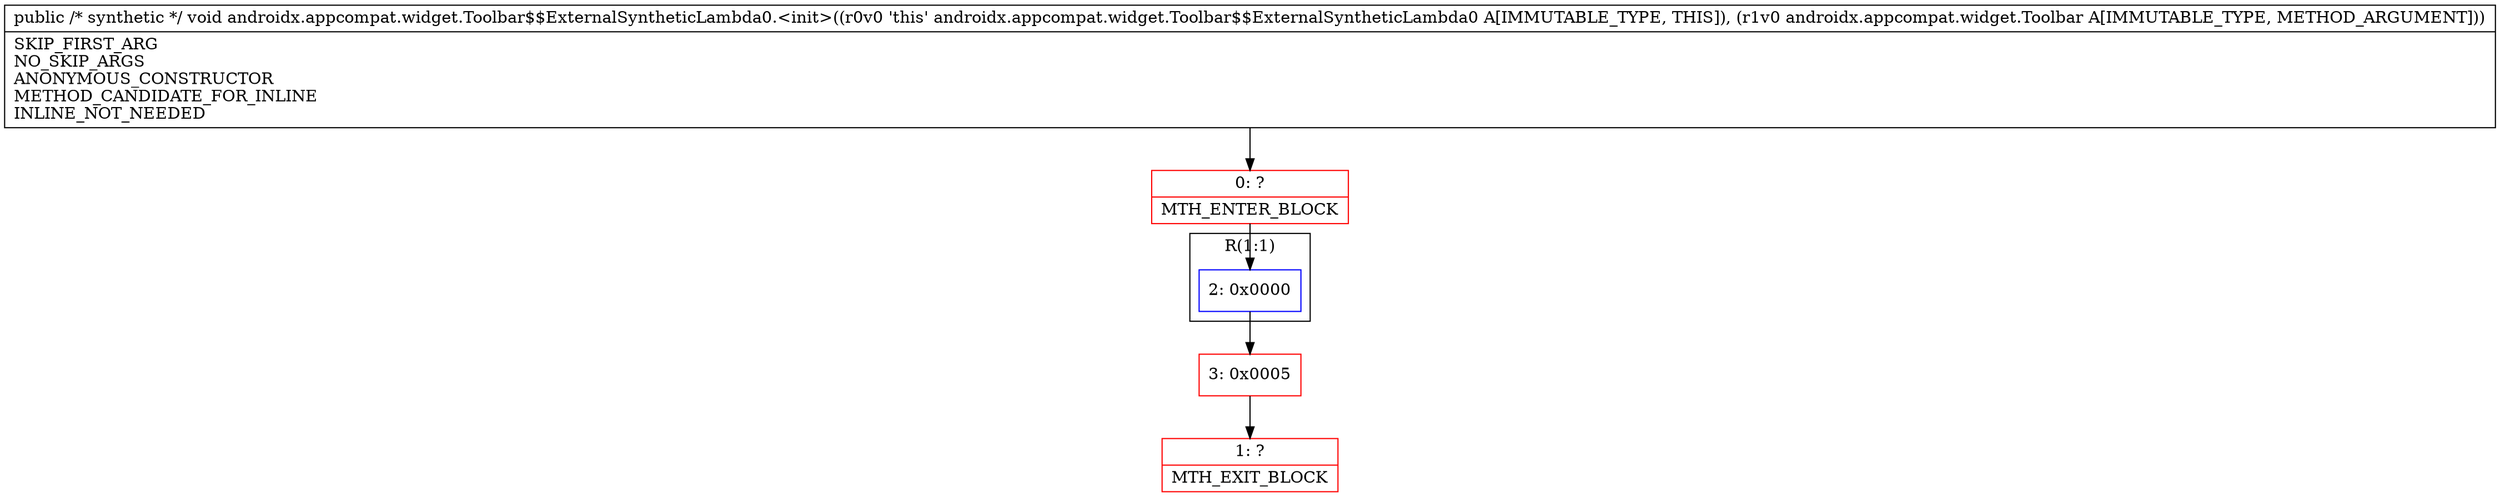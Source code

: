 digraph "CFG forandroidx.appcompat.widget.Toolbar$$ExternalSyntheticLambda0.\<init\>(Landroidx\/appcompat\/widget\/Toolbar;)V" {
subgraph cluster_Region_119679054 {
label = "R(1:1)";
node [shape=record,color=blue];
Node_2 [shape=record,label="{2\:\ 0x0000}"];
}
Node_0 [shape=record,color=red,label="{0\:\ ?|MTH_ENTER_BLOCK\l}"];
Node_3 [shape=record,color=red,label="{3\:\ 0x0005}"];
Node_1 [shape=record,color=red,label="{1\:\ ?|MTH_EXIT_BLOCK\l}"];
MethodNode[shape=record,label="{public \/* synthetic *\/ void androidx.appcompat.widget.Toolbar$$ExternalSyntheticLambda0.\<init\>((r0v0 'this' androidx.appcompat.widget.Toolbar$$ExternalSyntheticLambda0 A[IMMUTABLE_TYPE, THIS]), (r1v0 androidx.appcompat.widget.Toolbar A[IMMUTABLE_TYPE, METHOD_ARGUMENT]))  | SKIP_FIRST_ARG\lNO_SKIP_ARGS\lANONYMOUS_CONSTRUCTOR\lMETHOD_CANDIDATE_FOR_INLINE\lINLINE_NOT_NEEDED\l}"];
MethodNode -> Node_0;Node_2 -> Node_3;
Node_0 -> Node_2;
Node_3 -> Node_1;
}

